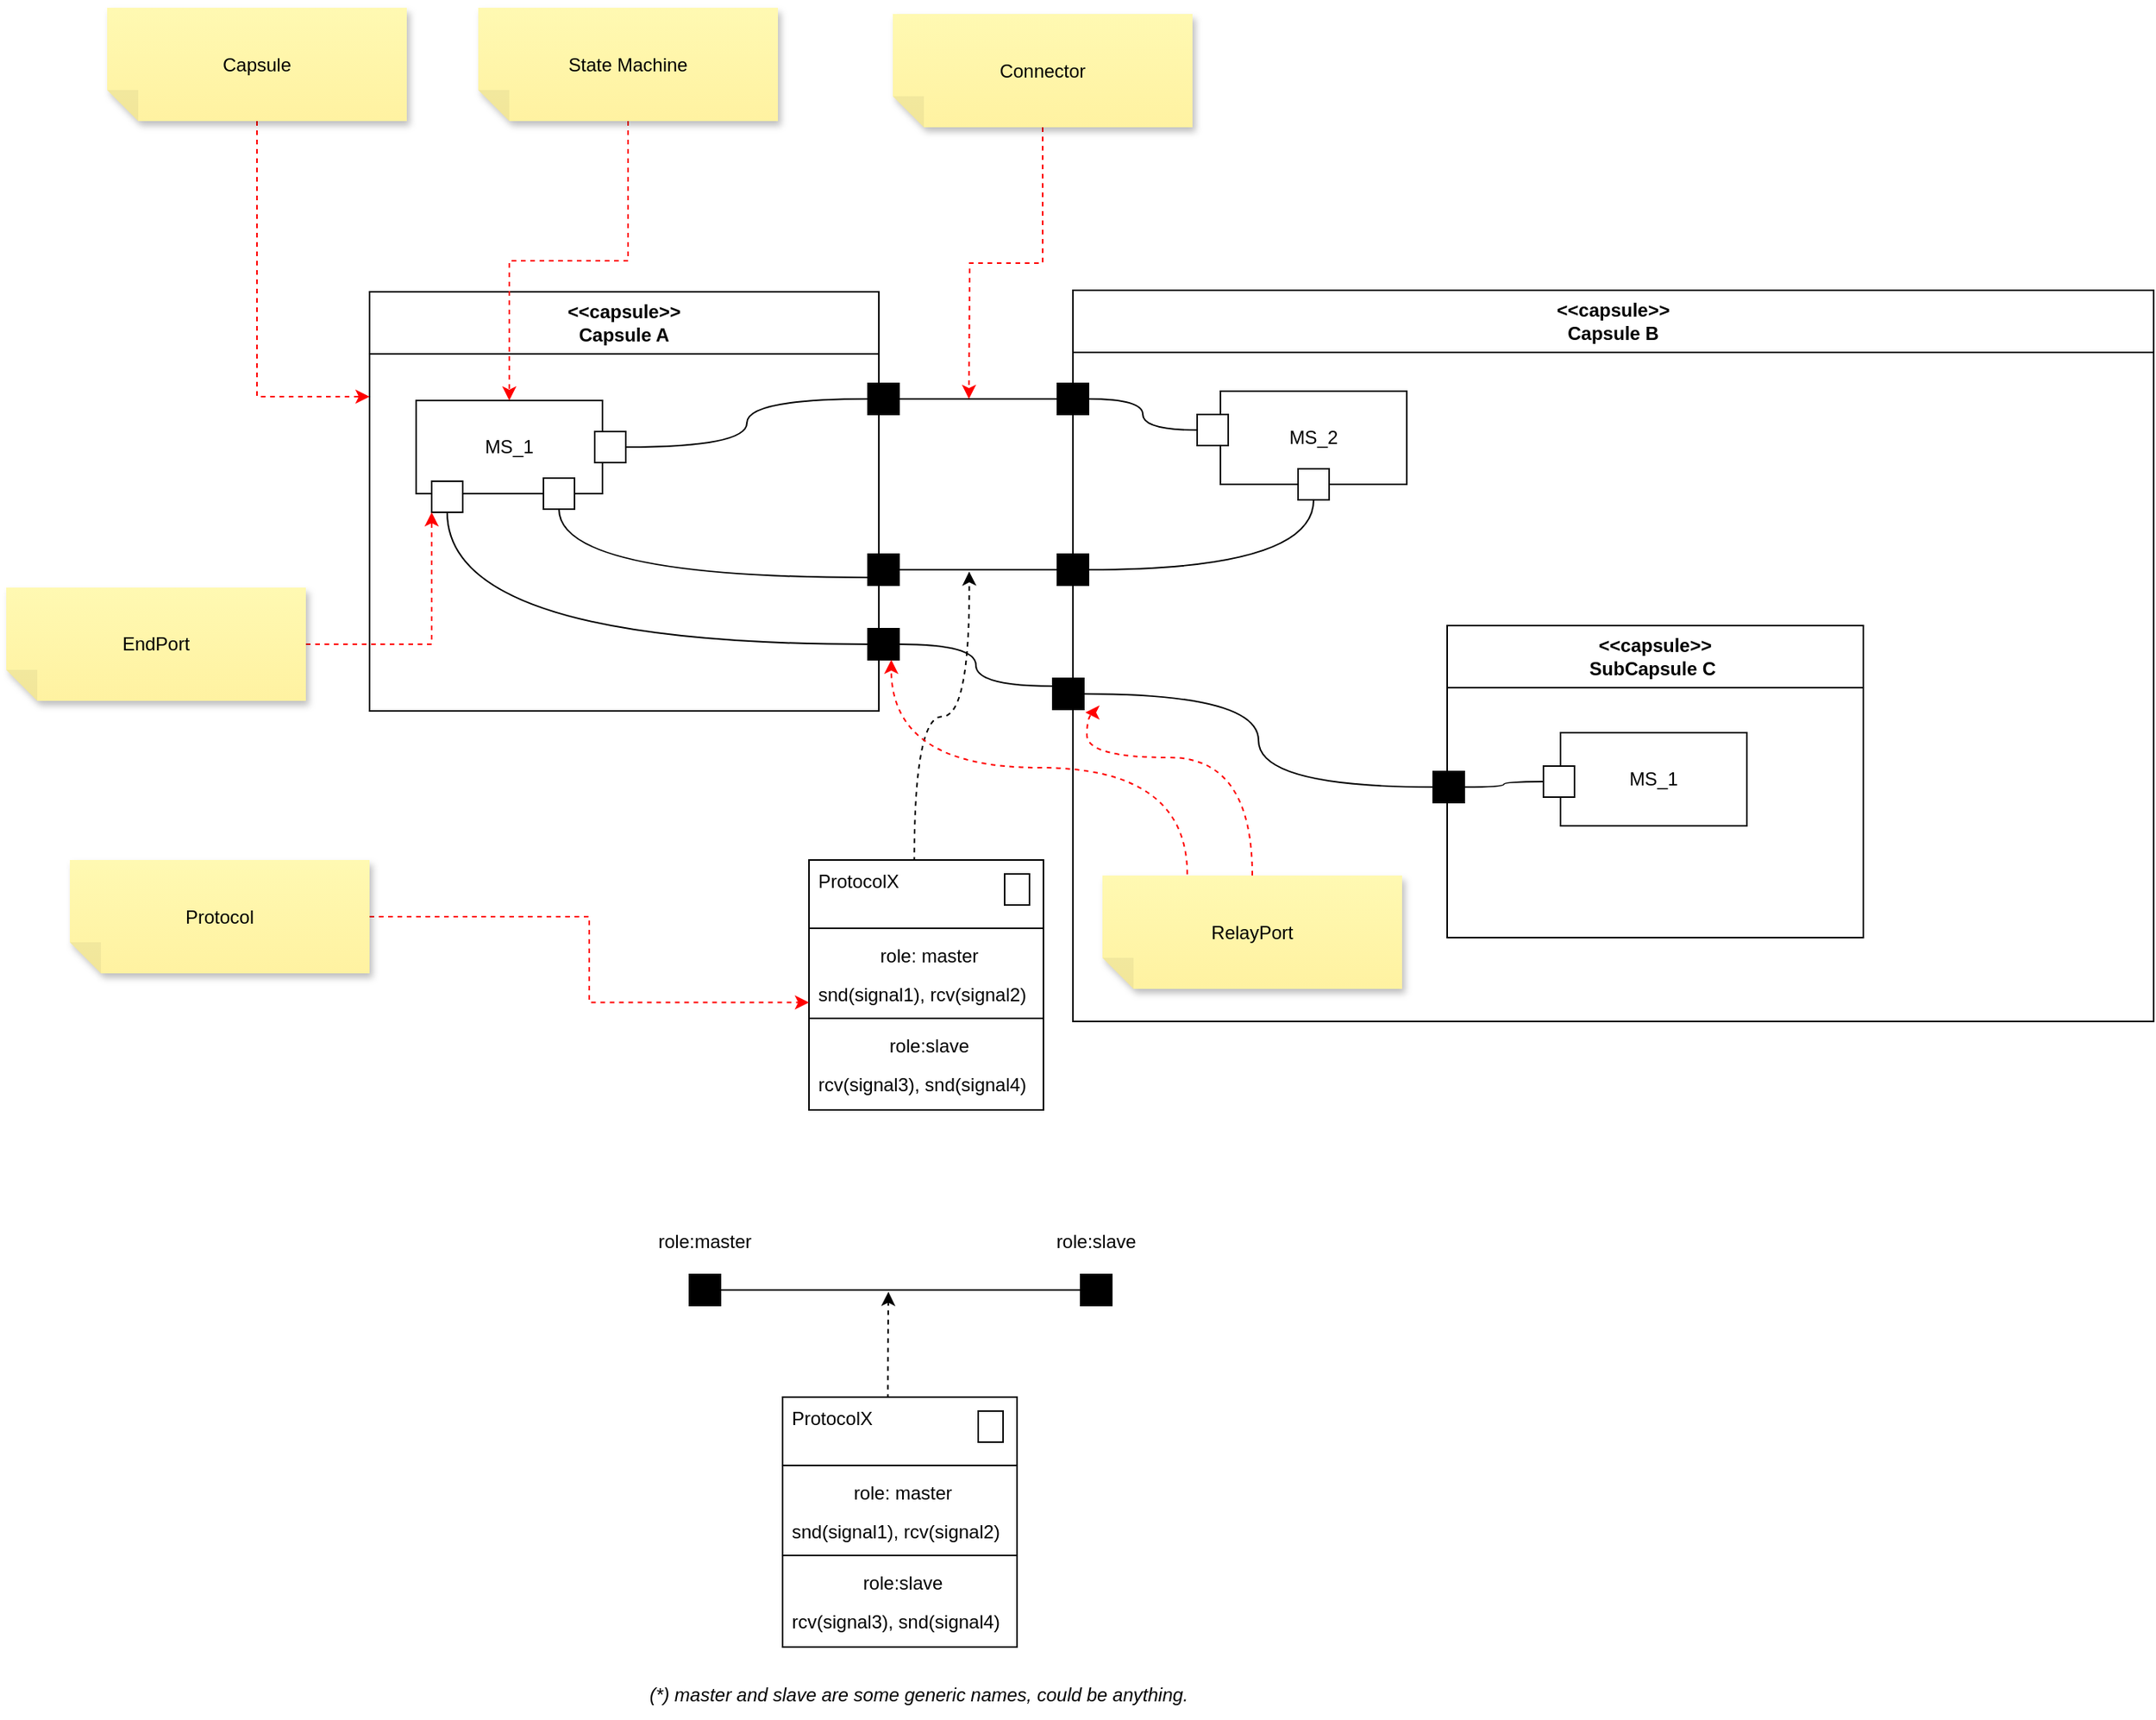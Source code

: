 <mxfile version="26.2.2" pages="5">
  <diagram name="Capsule" id="k5mG0mM5iGEgYk0Yn416">
    <mxGraphModel dx="1891" dy="894" grid="0" gridSize="10" guides="1" tooltips="1" connect="1" arrows="1" fold="1" page="0" pageScale="1" pageWidth="850" pageHeight="1100" math="0" shadow="0">
      <root>
        <mxCell id="PDe9mAOlIbxeDY0ZTMfF-0" />
        <mxCell id="PDe9mAOlIbxeDY0ZTMfF-1" parent="PDe9mAOlIbxeDY0ZTMfF-0" />
        <mxCell id="PDe9mAOlIbxeDY0ZTMfF-2" value="&lt;div&gt;&amp;lt;&amp;lt;capsule&amp;gt;&amp;gt;&lt;/div&gt;Capsule A" style="swimlane;whiteSpace=wrap;html=1;startSize=40;" vertex="1" parent="PDe9mAOlIbxeDY0ZTMfF-1">
          <mxGeometry x="47" y="281" width="328" height="270" as="geometry">
            <mxRectangle x="90" y="280" width="140" height="30" as="alternateBounds" />
          </mxGeometry>
        </mxCell>
        <mxCell id="PDe9mAOlIbxeDY0ZTMfF-3" value="MS_1" style="rounded=0;whiteSpace=wrap;html=1;" vertex="1" parent="PDe9mAOlIbxeDY0ZTMfF-2">
          <mxGeometry x="30" y="70" width="120" height="60" as="geometry" />
        </mxCell>
        <mxCell id="PDe9mAOlIbxeDY0ZTMfF-4" value="" style="rounded=0;whiteSpace=wrap;html=1;" vertex="1" parent="PDe9mAOlIbxeDY0ZTMfF-2">
          <mxGeometry x="145" y="90" width="20" height="20" as="geometry" />
        </mxCell>
        <mxCell id="PDe9mAOlIbxeDY0ZTMfF-5" value="" style="rounded=0;whiteSpace=wrap;html=1;" vertex="1" parent="PDe9mAOlIbxeDY0ZTMfF-2">
          <mxGeometry x="112" y="120" width="20" height="20" as="geometry" />
        </mxCell>
        <mxCell id="nfsSYlQqs25c0BjhMMis-1" value="" style="rounded=0;whiteSpace=wrap;html=1;" vertex="1" parent="PDe9mAOlIbxeDY0ZTMfF-2">
          <mxGeometry x="40" y="122" width="20" height="20" as="geometry" />
        </mxCell>
        <mxCell id="PDe9mAOlIbxeDY0ZTMfF-6" style="edgeStyle=orthogonalEdgeStyle;rounded=0;orthogonalLoop=1;jettySize=auto;html=1;exitX=1;exitY=0.5;exitDx=0;exitDy=0;entryX=0;entryY=0.5;entryDx=0;entryDy=0;endArrow=none;startFill=0;curved=1;" edge="1" parent="PDe9mAOlIbxeDY0ZTMfF-1" source="PDe9mAOlIbxeDY0ZTMfF-7" target="PDe9mAOlIbxeDY0ZTMfF-20">
          <mxGeometry relative="1" as="geometry" />
        </mxCell>
        <mxCell id="PDe9mAOlIbxeDY0ZTMfF-7" value="" style="rounded=0;whiteSpace=wrap;html=1;fillColor=#000000;" vertex="1" parent="PDe9mAOlIbxeDY0ZTMfF-1">
          <mxGeometry x="368" y="450" width="20" height="20" as="geometry" />
        </mxCell>
        <mxCell id="PDe9mAOlIbxeDY0ZTMfF-8" style="edgeStyle=orthogonalEdgeStyle;rounded=0;orthogonalLoop=1;jettySize=auto;html=1;exitX=0.5;exitY=1;exitDx=0;exitDy=0;entryX=0;entryY=0.75;entryDx=0;entryDy=0;endArrow=none;startFill=0;curved=1;" edge="1" parent="PDe9mAOlIbxeDY0ZTMfF-1" source="PDe9mAOlIbxeDY0ZTMfF-5" target="PDe9mAOlIbxeDY0ZTMfF-7">
          <mxGeometry relative="1" as="geometry" />
        </mxCell>
        <mxCell id="PDe9mAOlIbxeDY0ZTMfF-9" value="&lt;div&gt;&amp;lt;&amp;lt;capsule&amp;gt;&amp;gt;&lt;/div&gt;Capsule B" style="swimlane;whiteSpace=wrap;html=1;startSize=40;" vertex="1" parent="PDe9mAOlIbxeDY0ZTMfF-1">
          <mxGeometry x="500" y="280" width="696" height="471" as="geometry">
            <mxRectangle x="500" y="280" width="140" height="30" as="alternateBounds" />
          </mxGeometry>
        </mxCell>
        <mxCell id="PDe9mAOlIbxeDY0ZTMfF-10" value="MS_2" style="rounded=0;whiteSpace=wrap;html=1;" vertex="1" parent="PDe9mAOlIbxeDY0ZTMfF-9">
          <mxGeometry x="95" y="65" width="120" height="60" as="geometry" />
        </mxCell>
        <mxCell id="PDe9mAOlIbxeDY0ZTMfF-11" value="" style="rounded=0;whiteSpace=wrap;html=1;" vertex="1" parent="PDe9mAOlIbxeDY0ZTMfF-9">
          <mxGeometry x="80" y="80" width="20" height="20" as="geometry" />
        </mxCell>
        <mxCell id="PDe9mAOlIbxeDY0ZTMfF-12" value="" style="rounded=0;whiteSpace=wrap;html=1;" vertex="1" parent="PDe9mAOlIbxeDY0ZTMfF-9">
          <mxGeometry x="145" y="115" width="20" height="20" as="geometry" />
        </mxCell>
        <mxCell id="PDe9mAOlIbxeDY0ZTMfF-13" value="&lt;div&gt;&amp;lt;&amp;lt;capsule&amp;gt;&amp;gt;&lt;/div&gt;SubCapsule C&amp;nbsp;" style="swimlane;whiteSpace=wrap;html=1;startSize=40;" vertex="1" parent="PDe9mAOlIbxeDY0ZTMfF-9">
          <mxGeometry x="241" y="216" width="268" height="201" as="geometry">
            <mxRectangle x="90" y="280" width="140" height="30" as="alternateBounds" />
          </mxGeometry>
        </mxCell>
        <mxCell id="PDe9mAOlIbxeDY0ZTMfF-14" value="MS_1" style="rounded=0;whiteSpace=wrap;html=1;" vertex="1" parent="PDe9mAOlIbxeDY0ZTMfF-13">
          <mxGeometry x="73" y="69" width="120" height="60" as="geometry" />
        </mxCell>
        <mxCell id="PDe9mAOlIbxeDY0ZTMfF-16" value="" style="rounded=0;whiteSpace=wrap;html=1;" vertex="1" parent="PDe9mAOlIbxeDY0ZTMfF-13">
          <mxGeometry x="62" y="90.5" width="20" height="20" as="geometry" />
        </mxCell>
        <mxCell id="nfsSYlQqs25c0BjhMMis-3" style="edgeStyle=orthogonalEdgeStyle;rounded=0;orthogonalLoop=1;jettySize=auto;html=1;exitX=1;exitY=0.5;exitDx=0;exitDy=0;curved=1;endArrow=none;startFill=0;" edge="1" parent="PDe9mAOlIbxeDY0ZTMfF-13" source="PDe9mAOlIbxeDY0ZTMfF-17" target="PDe9mAOlIbxeDY0ZTMfF-16">
          <mxGeometry relative="1" as="geometry" />
        </mxCell>
        <mxCell id="PDe9mAOlIbxeDY0ZTMfF-17" value="" style="rounded=0;whiteSpace=wrap;html=1;fillColor=#000000;" vertex="1" parent="PDe9mAOlIbxeDY0ZTMfF-13">
          <mxGeometry x="-9" y="94" width="20" height="20" as="geometry" />
        </mxCell>
        <mxCell id="PDe9mAOlIbxeDY0ZTMfF-18" style="edgeStyle=orthogonalEdgeStyle;rounded=0;orthogonalLoop=1;jettySize=auto;html=1;exitX=1;exitY=0.5;exitDx=0;exitDy=0;entryX=0;entryY=0.5;entryDx=0;entryDy=0;curved=1;endArrow=none;startFill=0;" edge="1" parent="PDe9mAOlIbxeDY0ZTMfF-9" source="PDe9mAOlIbxeDY0ZTMfF-19" target="PDe9mAOlIbxeDY0ZTMfF-17">
          <mxGeometry relative="1" as="geometry" />
        </mxCell>
        <mxCell id="PDe9mAOlIbxeDY0ZTMfF-19" value="" style="rounded=0;whiteSpace=wrap;html=1;fillColor=#000000;" vertex="1" parent="PDe9mAOlIbxeDY0ZTMfF-9">
          <mxGeometry x="-13" y="250" width="20" height="20" as="geometry" />
        </mxCell>
        <mxCell id="nfsSYlQqs25c0BjhMMis-16" style="edgeStyle=orthogonalEdgeStyle;rounded=0;orthogonalLoop=1;jettySize=auto;html=1;exitX=0.5;exitY=1;exitDx=0;exitDy=0;exitPerimeter=0;strokeColor=#FF0000;dashed=1;curved=1;" edge="1" parent="PDe9mAOlIbxeDY0ZTMfF-9" source="nfsSYlQqs25c0BjhMMis-8">
          <mxGeometry relative="1" as="geometry">
            <mxPoint x="8" y="272" as="targetPoint" />
            <Array as="points">
              <mxPoint x="116" y="301" />
              <mxPoint x="9" y="301" />
              <mxPoint x="9" y="272" />
            </Array>
          </mxGeometry>
        </mxCell>
        <mxCell id="nfsSYlQqs25c0BjhMMis-8" value="RelayPort" style="shape=note;whiteSpace=wrap;html=1;backgroundOutline=1;fontColor=#000000;darkOpacity=0.05;fillColor=#FFF9B2;strokeColor=none;fillStyle=solid;direction=west;gradientDirection=north;gradientColor=#FFF2A1;shadow=1;size=20;pointerEvents=1;" vertex="1" parent="PDe9mAOlIbxeDY0ZTMfF-9">
          <mxGeometry x="19" y="377" width="193" height="73" as="geometry" />
        </mxCell>
        <mxCell id="PDe9mAOlIbxeDY0ZTMfF-20" value="" style="rounded=0;whiteSpace=wrap;html=1;fillColor=#000000;" vertex="1" parent="PDe9mAOlIbxeDY0ZTMfF-1">
          <mxGeometry x="490" y="450" width="20" height="20" as="geometry" />
        </mxCell>
        <mxCell id="PDe9mAOlIbxeDY0ZTMfF-21" style="edgeStyle=orthogonalEdgeStyle;rounded=0;orthogonalLoop=1;jettySize=auto;html=1;exitX=0;exitY=0.5;exitDx=0;exitDy=0;entryX=1;entryY=0.5;entryDx=0;entryDy=0;endArrow=none;startFill=0;curved=1;" edge="1" parent="PDe9mAOlIbxeDY0ZTMfF-1" source="PDe9mAOlIbxeDY0ZTMfF-22" target="PDe9mAOlIbxeDY0ZTMfF-35">
          <mxGeometry relative="1" as="geometry" />
        </mxCell>
        <mxCell id="PDe9mAOlIbxeDY0ZTMfF-22" value="" style="rounded=0;whiteSpace=wrap;html=1;fillColor=#000000;" vertex="1" parent="PDe9mAOlIbxeDY0ZTMfF-1">
          <mxGeometry x="490" y="340" width="20" height="20" as="geometry" />
        </mxCell>
        <mxCell id="PDe9mAOlIbxeDY0ZTMfF-23" style="edgeStyle=orthogonalEdgeStyle;rounded=0;orthogonalLoop=1;jettySize=auto;html=1;entryX=1;entryY=0.5;entryDx=0;entryDy=0;endArrow=none;startFill=0;curved=1;" edge="1" parent="PDe9mAOlIbxeDY0ZTMfF-1" source="PDe9mAOlIbxeDY0ZTMfF-11" target="PDe9mAOlIbxeDY0ZTMfF-22">
          <mxGeometry relative="1" as="geometry" />
        </mxCell>
        <mxCell id="PDe9mAOlIbxeDY0ZTMfF-24" style="edgeStyle=orthogonalEdgeStyle;rounded=0;orthogonalLoop=1;jettySize=auto;html=1;exitX=0.5;exitY=1;exitDx=0;exitDy=0;entryX=1;entryY=0.5;entryDx=0;entryDy=0;curved=1;endArrow=none;startFill=0;" edge="1" parent="PDe9mAOlIbxeDY0ZTMfF-1" source="PDe9mAOlIbxeDY0ZTMfF-12" target="PDe9mAOlIbxeDY0ZTMfF-20">
          <mxGeometry relative="1" as="geometry" />
        </mxCell>
        <mxCell id="PDe9mAOlIbxeDY0ZTMfF-25" style="edgeStyle=orthogonalEdgeStyle;curved=1;rounded=0;orthogonalLoop=1;jettySize=auto;html=1;dashed=1;exitX=0.449;exitY=0.03;exitDx=0;exitDy=0;exitPerimeter=0;" edge="1" parent="PDe9mAOlIbxeDY0ZTMfF-1" source="PDe9mAOlIbxeDY0ZTMfF-27">
          <mxGeometry relative="1" as="geometry">
            <mxPoint x="433.182" y="461.182" as="targetPoint" />
            <mxPoint x="452" y="607" as="sourcePoint" />
          </mxGeometry>
        </mxCell>
        <mxCell id="PDe9mAOlIbxeDY0ZTMfF-26" value="" style="fontStyle=1;align=center;verticalAlign=top;childLayout=stackLayout;horizontal=1;horizontalStack=0;resizeParent=1;resizeParentMax=0;resizeLast=0;marginBottom=0;" vertex="1" parent="PDe9mAOlIbxeDY0ZTMfF-1">
          <mxGeometry x="330" y="647" width="151" height="161" as="geometry" />
        </mxCell>
        <mxCell id="PDe9mAOlIbxeDY0ZTMfF-27" value="ProtocolX" style="html=1;align=left;spacingLeft=4;verticalAlign=top;strokeColor=none;fillColor=none;whiteSpace=wrap;" vertex="1" parent="PDe9mAOlIbxeDY0ZTMfF-26">
          <mxGeometry width="151" height="40" as="geometry" />
        </mxCell>
        <mxCell id="PDe9mAOlIbxeDY0ZTMfF-28" value="" style="shape=rectangle;jettyWidth=10;jettyHeight=4;" vertex="1" parent="PDe9mAOlIbxeDY0ZTMfF-27">
          <mxGeometry x="1" width="16" height="20" relative="1" as="geometry">
            <mxPoint x="-25" y="9" as="offset" />
          </mxGeometry>
        </mxCell>
        <mxCell id="PDe9mAOlIbxeDY0ZTMfF-29" value="" style="line;strokeWidth=1;fillColor=none;align=left;verticalAlign=middle;spacingTop=-1;spacingLeft=3;spacingRight=3;rotatable=0;labelPosition=right;points=[];portConstraint=eastwest;" vertex="1" parent="PDe9mAOlIbxeDY0ZTMfF-26">
          <mxGeometry y="40" width="151" height="8" as="geometry" />
        </mxCell>
        <mxCell id="PDe9mAOlIbxeDY0ZTMfF-30" value="role: master" style="html=1;align=center;spacingLeft=4;verticalAlign=top;strokeColor=none;fillColor=none;whiteSpace=wrap;" vertex="1" parent="PDe9mAOlIbxeDY0ZTMfF-26">
          <mxGeometry y="48" width="151" height="25" as="geometry" />
        </mxCell>
        <mxCell id="PDe9mAOlIbxeDY0ZTMfF-31" value="snd(signal1), rcv(signal2)" style="html=1;align=left;spacingLeft=4;verticalAlign=top;strokeColor=none;fillColor=none;whiteSpace=wrap;" vertex="1" parent="PDe9mAOlIbxeDY0ZTMfF-26">
          <mxGeometry y="73" width="151" height="25" as="geometry" />
        </mxCell>
        <mxCell id="PDe9mAOlIbxeDY0ZTMfF-32" value="" style="line;strokeWidth=1;fillColor=none;align=left;verticalAlign=middle;spacingTop=-1;spacingLeft=3;spacingRight=3;rotatable=0;labelPosition=right;points=[];portConstraint=eastwest;" vertex="1" parent="PDe9mAOlIbxeDY0ZTMfF-26">
          <mxGeometry y="98" width="151" height="8" as="geometry" />
        </mxCell>
        <mxCell id="PDe9mAOlIbxeDY0ZTMfF-33" value="role:slave" style="html=1;align=center;spacingLeft=4;verticalAlign=top;strokeColor=none;fillColor=none;whiteSpace=wrap;" vertex="1" parent="PDe9mAOlIbxeDY0ZTMfF-26">
          <mxGeometry y="106" width="151" height="25" as="geometry" />
        </mxCell>
        <mxCell id="PDe9mAOlIbxeDY0ZTMfF-34" value="rcv(signal3), snd(signal4)" style="html=1;align=left;spacingLeft=4;verticalAlign=top;strokeColor=none;fillColor=none;whiteSpace=wrap;" vertex="1" parent="PDe9mAOlIbxeDY0ZTMfF-26">
          <mxGeometry y="131" width="151" height="30" as="geometry" />
        </mxCell>
        <mxCell id="PDe9mAOlIbxeDY0ZTMfF-35" value="" style="rounded=0;whiteSpace=wrap;html=1;fillColor=#000000;" vertex="1" parent="PDe9mAOlIbxeDY0ZTMfF-1">
          <mxGeometry x="368" y="340" width="20" height="20" as="geometry" />
        </mxCell>
        <mxCell id="PDe9mAOlIbxeDY0ZTMfF-36" style="edgeStyle=orthogonalEdgeStyle;rounded=0;orthogonalLoop=1;jettySize=auto;html=1;entryX=0;entryY=0.5;entryDx=0;entryDy=0;endArrow=none;startFill=0;curved=1;" edge="1" parent="PDe9mAOlIbxeDY0ZTMfF-1" source="PDe9mAOlIbxeDY0ZTMfF-4" target="PDe9mAOlIbxeDY0ZTMfF-35">
          <mxGeometry relative="1" as="geometry" />
        </mxCell>
        <mxCell id="PDe9mAOlIbxeDY0ZTMfF-37" style="edgeStyle=orthogonalEdgeStyle;rounded=0;orthogonalLoop=1;jettySize=auto;html=1;exitX=1;exitY=0.5;exitDx=0;exitDy=0;entryX=0;entryY=0.25;entryDx=0;entryDy=0;curved=1;endArrow=none;startFill=0;" edge="1" parent="PDe9mAOlIbxeDY0ZTMfF-1" source="PDe9mAOlIbxeDY0ZTMfF-38" target="PDe9mAOlIbxeDY0ZTMfF-19">
          <mxGeometry relative="1" as="geometry" />
        </mxCell>
        <mxCell id="PDe9mAOlIbxeDY0ZTMfF-38" value="" style="rounded=0;whiteSpace=wrap;html=1;fillColor=#000000;" vertex="1" parent="PDe9mAOlIbxeDY0ZTMfF-1">
          <mxGeometry x="368" y="498" width="20" height="20" as="geometry" />
        </mxCell>
        <mxCell id="nfsSYlQqs25c0BjhMMis-2" style="edgeStyle=orthogonalEdgeStyle;rounded=0;orthogonalLoop=1;jettySize=auto;html=1;exitX=0.5;exitY=1;exitDx=0;exitDy=0;entryX=0;entryY=0.5;entryDx=0;entryDy=0;curved=1;endArrow=none;startFill=0;" edge="1" parent="PDe9mAOlIbxeDY0ZTMfF-1" source="nfsSYlQqs25c0BjhMMis-1" target="PDe9mAOlIbxeDY0ZTMfF-38">
          <mxGeometry relative="1" as="geometry" />
        </mxCell>
        <mxCell id="nfsSYlQqs25c0BjhMMis-9" style="edgeStyle=orthogonalEdgeStyle;rounded=0;orthogonalLoop=1;jettySize=auto;html=1;exitX=0.5;exitY=0;exitDx=0;exitDy=0;exitPerimeter=0;entryX=0;entryY=0.25;entryDx=0;entryDy=0;strokeColor=#FF0000;dashed=1;" edge="1" parent="PDe9mAOlIbxeDY0ZTMfF-1" source="nfsSYlQqs25c0BjhMMis-4" target="PDe9mAOlIbxeDY0ZTMfF-2">
          <mxGeometry relative="1" as="geometry" />
        </mxCell>
        <mxCell id="nfsSYlQqs25c0BjhMMis-4" value="Capsule" style="shape=note;whiteSpace=wrap;html=1;backgroundOutline=1;fontColor=#000000;darkOpacity=0.05;fillColor=#FFF9B2;strokeColor=none;fillStyle=solid;direction=west;gradientDirection=north;gradientColor=#FFF2A1;shadow=1;size=20;pointerEvents=1;" vertex="1" parent="PDe9mAOlIbxeDY0ZTMfF-1">
          <mxGeometry x="-122" y="98" width="193" height="73" as="geometry" />
        </mxCell>
        <mxCell id="nfsSYlQqs25c0BjhMMis-10" style="edgeStyle=orthogonalEdgeStyle;rounded=0;orthogonalLoop=1;jettySize=auto;html=1;exitX=0.5;exitY=0;exitDx=0;exitDy=0;exitPerimeter=0;entryX=0.5;entryY=0;entryDx=0;entryDy=0;strokeColor=#FF0000;dashed=1;" edge="1" parent="PDe9mAOlIbxeDY0ZTMfF-1" source="nfsSYlQqs25c0BjhMMis-5" target="PDe9mAOlIbxeDY0ZTMfF-3">
          <mxGeometry relative="1" as="geometry" />
        </mxCell>
        <mxCell id="nfsSYlQqs25c0BjhMMis-5" value="State Machine" style="shape=note;whiteSpace=wrap;html=1;backgroundOutline=1;fontColor=#000000;darkOpacity=0.05;fillColor=#FFF9B2;strokeColor=none;fillStyle=solid;direction=west;gradientDirection=north;gradientColor=#FFF2A1;shadow=1;size=20;pointerEvents=1;" vertex="1" parent="PDe9mAOlIbxeDY0ZTMfF-1">
          <mxGeometry x="117" y="98" width="193" height="73" as="geometry" />
        </mxCell>
        <mxCell id="nfsSYlQqs25c0BjhMMis-11" style="edgeStyle=orthogonalEdgeStyle;rounded=0;orthogonalLoop=1;jettySize=auto;html=1;exitX=0.5;exitY=0;exitDx=0;exitDy=0;exitPerimeter=0;strokeColor=#FF0000;dashed=1;" edge="1" parent="PDe9mAOlIbxeDY0ZTMfF-1" source="nfsSYlQqs25c0BjhMMis-6">
          <mxGeometry relative="1" as="geometry">
            <mxPoint x="433.0" y="350.0" as="targetPoint" />
          </mxGeometry>
        </mxCell>
        <mxCell id="nfsSYlQqs25c0BjhMMis-6" value="Connector" style="shape=note;whiteSpace=wrap;html=1;backgroundOutline=1;fontColor=#000000;darkOpacity=0.05;fillColor=#FFF9B2;strokeColor=none;fillStyle=solid;direction=west;gradientDirection=north;gradientColor=#FFF2A1;shadow=1;size=20;pointerEvents=1;" vertex="1" parent="PDe9mAOlIbxeDY0ZTMfF-1">
          <mxGeometry x="384" y="102" width="193" height="73" as="geometry" />
        </mxCell>
        <mxCell id="nfsSYlQqs25c0BjhMMis-14" style="edgeStyle=orthogonalEdgeStyle;rounded=0;orthogonalLoop=1;jettySize=auto;html=1;exitX=0;exitY=0.5;exitDx=0;exitDy=0;exitPerimeter=0;entryX=0;entryY=1;entryDx=0;entryDy=0;strokeColor=#FF0000;dashed=1;" edge="1" parent="PDe9mAOlIbxeDY0ZTMfF-1" source="nfsSYlQqs25c0BjhMMis-7" target="nfsSYlQqs25c0BjhMMis-1">
          <mxGeometry relative="1" as="geometry" />
        </mxCell>
        <mxCell id="nfsSYlQqs25c0BjhMMis-7" value="EndPort" style="shape=note;whiteSpace=wrap;html=1;backgroundOutline=1;fontColor=#000000;darkOpacity=0.05;fillColor=#FFF9B2;strokeColor=none;fillStyle=solid;direction=west;gradientDirection=north;gradientColor=#FFF2A1;shadow=1;size=20;pointerEvents=1;" vertex="1" parent="PDe9mAOlIbxeDY0ZTMfF-1">
          <mxGeometry x="-187" y="471.5" width="193" height="73" as="geometry" />
        </mxCell>
        <mxCell id="nfsSYlQqs25c0BjhMMis-13" style="edgeStyle=orthogonalEdgeStyle;rounded=0;orthogonalLoop=1;jettySize=auto;html=1;exitX=0;exitY=0.5;exitDx=0;exitDy=0;exitPerimeter=0;entryX=0;entryY=0.75;entryDx=0;entryDy=0;strokeColor=#FF0000;dashed=1;" edge="1" parent="PDe9mAOlIbxeDY0ZTMfF-1" source="nfsSYlQqs25c0BjhMMis-12" target="PDe9mAOlIbxeDY0ZTMfF-31">
          <mxGeometry relative="1" as="geometry" />
        </mxCell>
        <mxCell id="nfsSYlQqs25c0BjhMMis-12" value="Protocol" style="shape=note;whiteSpace=wrap;html=1;backgroundOutline=1;fontColor=#000000;darkOpacity=0.05;fillColor=#FFF9B2;strokeColor=none;fillStyle=solid;direction=west;gradientDirection=north;gradientColor=#FFF2A1;shadow=1;size=20;pointerEvents=1;" vertex="1" parent="PDe9mAOlIbxeDY0ZTMfF-1">
          <mxGeometry x="-146" y="647" width="193" height="73" as="geometry" />
        </mxCell>
        <mxCell id="nfsSYlQqs25c0BjhMMis-15" style="edgeStyle=orthogonalEdgeStyle;rounded=0;orthogonalLoop=1;jettySize=auto;html=1;exitX=0.717;exitY=1.01;exitDx=0;exitDy=0;exitPerimeter=0;strokeColor=#FF0000;dashed=1;curved=1;entryX=0.75;entryY=1;entryDx=0;entryDy=0;" edge="1" parent="PDe9mAOlIbxeDY0ZTMfF-1" source="nfsSYlQqs25c0BjhMMis-8" target="PDe9mAOlIbxeDY0ZTMfF-38">
          <mxGeometry relative="1" as="geometry">
            <mxPoint x="675.286" y="602.571" as="targetPoint" />
          </mxGeometry>
        </mxCell>
        <mxCell id="HXWKg5Qdy6pnZyrQK3L3-0" style="edgeStyle=orthogonalEdgeStyle;rounded=0;orthogonalLoop=1;jettySize=auto;html=1;exitX=1;exitY=0.5;exitDx=0;exitDy=0;entryX=0;entryY=0.5;entryDx=0;entryDy=0;endArrow=none;startFill=0;curved=1;" edge="1" parent="PDe9mAOlIbxeDY0ZTMfF-1" source="HXWKg5Qdy6pnZyrQK3L3-1" target="HXWKg5Qdy6pnZyrQK3L3-2">
          <mxGeometry relative="1" as="geometry" />
        </mxCell>
        <mxCell id="HXWKg5Qdy6pnZyrQK3L3-1" value="" style="rounded=0;whiteSpace=wrap;html=1;fillColor=#000000;" vertex="1" parent="PDe9mAOlIbxeDY0ZTMfF-1">
          <mxGeometry x="253" y="914" width="20" height="20" as="geometry" />
        </mxCell>
        <mxCell id="HXWKg5Qdy6pnZyrQK3L3-2" value="" style="rounded=0;whiteSpace=wrap;html=1;fillColor=#000000;" vertex="1" parent="PDe9mAOlIbxeDY0ZTMfF-1">
          <mxGeometry x="505" y="914" width="20" height="20" as="geometry" />
        </mxCell>
        <mxCell id="HXWKg5Qdy6pnZyrQK3L3-3" style="edgeStyle=orthogonalEdgeStyle;curved=1;rounded=0;orthogonalLoop=1;jettySize=auto;html=1;dashed=1;exitX=0.449;exitY=0.03;exitDx=0;exitDy=0;exitPerimeter=0;" edge="1" parent="PDe9mAOlIbxeDY0ZTMfF-1" source="HXWKg5Qdy6pnZyrQK3L3-5">
          <mxGeometry relative="1" as="geometry">
            <mxPoint x="381.182" y="925.182" as="targetPoint" />
            <mxPoint x="400" y="1071" as="sourcePoint" />
          </mxGeometry>
        </mxCell>
        <mxCell id="HXWKg5Qdy6pnZyrQK3L3-4" value="" style="fontStyle=1;align=center;verticalAlign=top;childLayout=stackLayout;horizontal=1;horizontalStack=0;resizeParent=1;resizeParentMax=0;resizeLast=0;marginBottom=0;" vertex="1" parent="PDe9mAOlIbxeDY0ZTMfF-1">
          <mxGeometry x="313" y="993" width="151" height="161" as="geometry" />
        </mxCell>
        <mxCell id="HXWKg5Qdy6pnZyrQK3L3-5" value="ProtocolX" style="html=1;align=left;spacingLeft=4;verticalAlign=top;strokeColor=none;fillColor=none;whiteSpace=wrap;" vertex="1" parent="HXWKg5Qdy6pnZyrQK3L3-4">
          <mxGeometry width="151" height="40" as="geometry" />
        </mxCell>
        <mxCell id="HXWKg5Qdy6pnZyrQK3L3-6" value="" style="shape=rectangle;jettyWidth=10;jettyHeight=4;" vertex="1" parent="HXWKg5Qdy6pnZyrQK3L3-5">
          <mxGeometry x="1" width="16" height="20" relative="1" as="geometry">
            <mxPoint x="-25" y="9" as="offset" />
          </mxGeometry>
        </mxCell>
        <mxCell id="HXWKg5Qdy6pnZyrQK3L3-7" value="" style="line;strokeWidth=1;fillColor=none;align=left;verticalAlign=middle;spacingTop=-1;spacingLeft=3;spacingRight=3;rotatable=0;labelPosition=right;points=[];portConstraint=eastwest;" vertex="1" parent="HXWKg5Qdy6pnZyrQK3L3-4">
          <mxGeometry y="40" width="151" height="8" as="geometry" />
        </mxCell>
        <mxCell id="HXWKg5Qdy6pnZyrQK3L3-8" value="role: master" style="html=1;align=center;spacingLeft=4;verticalAlign=top;strokeColor=none;fillColor=none;whiteSpace=wrap;" vertex="1" parent="HXWKg5Qdy6pnZyrQK3L3-4">
          <mxGeometry y="48" width="151" height="25" as="geometry" />
        </mxCell>
        <mxCell id="HXWKg5Qdy6pnZyrQK3L3-9" value="snd(signal1), rcv(signal2)" style="html=1;align=left;spacingLeft=4;verticalAlign=top;strokeColor=none;fillColor=none;whiteSpace=wrap;" vertex="1" parent="HXWKg5Qdy6pnZyrQK3L3-4">
          <mxGeometry y="73" width="151" height="25" as="geometry" />
        </mxCell>
        <mxCell id="HXWKg5Qdy6pnZyrQK3L3-10" value="" style="line;strokeWidth=1;fillColor=none;align=left;verticalAlign=middle;spacingTop=-1;spacingLeft=3;spacingRight=3;rotatable=0;labelPosition=right;points=[];portConstraint=eastwest;" vertex="1" parent="HXWKg5Qdy6pnZyrQK3L3-4">
          <mxGeometry y="98" width="151" height="8" as="geometry" />
        </mxCell>
        <mxCell id="HXWKg5Qdy6pnZyrQK3L3-11" value="role:slave" style="html=1;align=center;spacingLeft=4;verticalAlign=top;strokeColor=none;fillColor=none;whiteSpace=wrap;" vertex="1" parent="HXWKg5Qdy6pnZyrQK3L3-4">
          <mxGeometry y="106" width="151" height="25" as="geometry" />
        </mxCell>
        <mxCell id="HXWKg5Qdy6pnZyrQK3L3-12" value="rcv(signal3), snd(signal4)" style="html=1;align=left;spacingLeft=4;verticalAlign=top;strokeColor=none;fillColor=none;whiteSpace=wrap;" vertex="1" parent="HXWKg5Qdy6pnZyrQK3L3-4">
          <mxGeometry y="131" width="151" height="30" as="geometry" />
        </mxCell>
        <mxCell id="HXWKg5Qdy6pnZyrQK3L3-13" value="role:master" style="text;html=1;align=center;verticalAlign=middle;whiteSpace=wrap;rounded=0;" vertex="1" parent="PDe9mAOlIbxeDY0ZTMfF-1">
          <mxGeometry x="233" y="878" width="60" height="30" as="geometry" />
        </mxCell>
        <mxCell id="HXWKg5Qdy6pnZyrQK3L3-14" value="role:slave" style="text;html=1;align=center;verticalAlign=middle;whiteSpace=wrap;rounded=0;" vertex="1" parent="PDe9mAOlIbxeDY0ZTMfF-1">
          <mxGeometry x="485" y="878" width="60" height="30" as="geometry" />
        </mxCell>
        <mxCell id="HXWKg5Qdy6pnZyrQK3L3-15" value="&lt;i&gt;(*) master and slave are some generic names, could be anything.&amp;nbsp;&lt;/i&gt;" style="text;html=1;align=center;verticalAlign=middle;whiteSpace=wrap;rounded=0;" vertex="1" parent="PDe9mAOlIbxeDY0ZTMfF-1">
          <mxGeometry x="201" y="1170" width="403" height="30" as="geometry" />
        </mxCell>
      </root>
    </mxGraphModel>
  </diagram>
  <diagram name="Capsule 2" id="d_Ujtii9o5berHpGVvjy">
    <mxGraphModel dx="994" dy="596" grid="0" gridSize="10" guides="1" tooltips="1" connect="1" arrows="1" fold="1" page="0" pageScale="1" pageWidth="850" pageHeight="1100" math="0" shadow="0">
      <root>
        <mxCell id="_joi8__Fj7vPgPiAZ2vf-0" />
        <mxCell id="_joi8__Fj7vPgPiAZ2vf-1" parent="_joi8__Fj7vPgPiAZ2vf-0" />
        <mxCell id="_joi8__Fj7vPgPiAZ2vf-2" value="&lt;div&gt;&amp;lt;&amp;lt;capsule&amp;gt;&amp;gt;&lt;/div&gt;Capsule A" style="swimlane;whiteSpace=wrap;html=1;startSize=40;" vertex="1" parent="_joi8__Fj7vPgPiAZ2vf-1">
          <mxGeometry x="51" y="389" width="328" height="227" as="geometry">
            <mxRectangle x="90" y="280" width="140" height="30" as="alternateBounds" />
          </mxGeometry>
        </mxCell>
        <mxCell id="_joi8__Fj7vPgPiAZ2vf-3" value="MS_1" style="rounded=0;whiteSpace=wrap;html=1;" vertex="1" parent="_joi8__Fj7vPgPiAZ2vf-2">
          <mxGeometry x="30" y="70" width="120" height="60" as="geometry" />
        </mxCell>
        <mxCell id="_joi8__Fj7vPgPiAZ2vf-4" value="" style="rounded=0;whiteSpace=wrap;html=1;" vertex="1" parent="_joi8__Fj7vPgPiAZ2vf-2">
          <mxGeometry x="145" y="90" width="20" height="20" as="geometry" />
        </mxCell>
        <mxCell id="9maTCgfgg7AAAnvDM_ti-9" value="" style="rounded=0;whiteSpace=wrap;html=1;" vertex="1" parent="_joi8__Fj7vPgPiAZ2vf-2">
          <mxGeometry x="80" y="122" width="20" height="20" as="geometry" />
        </mxCell>
        <mxCell id="9maTCgfgg7AAAnvDM_ti-8" style="edgeStyle=orthogonalEdgeStyle;rounded=0;orthogonalLoop=1;jettySize=auto;html=1;exitX=1;exitY=0.5;exitDx=0;exitDy=0;entryX=0;entryY=0.5;entryDx=0;entryDy=0;endArrow=none;startFill=0;curved=1;" edge="1" parent="_joi8__Fj7vPgPiAZ2vf-1" source="_joi8__Fj7vPgPiAZ2vf-8" target="9maTCgfgg7AAAnvDM_ti-6">
          <mxGeometry relative="1" as="geometry" />
        </mxCell>
        <mxCell id="_joi8__Fj7vPgPiAZ2vf-8" value="" style="rounded=0;whiteSpace=wrap;html=1;fillColor=#000000;" vertex="1" parent="_joi8__Fj7vPgPiAZ2vf-1">
          <mxGeometry x="372" y="558" width="20" height="20" as="geometry" />
        </mxCell>
        <mxCell id="_joi8__Fj7vPgPiAZ2vf-10" value="&lt;div&gt;&amp;lt;&amp;lt;capsule&amp;gt;&amp;gt;&lt;/div&gt;Capsule B" style="swimlane;whiteSpace=wrap;html=1;startSize=40;" vertex="1" parent="_joi8__Fj7vPgPiAZ2vf-1">
          <mxGeometry x="506" y="317" width="294" height="227" as="geometry">
            <mxRectangle x="500" y="280" width="140" height="30" as="alternateBounds" />
          </mxGeometry>
        </mxCell>
        <mxCell id="_joi8__Fj7vPgPiAZ2vf-11" value="MS_2" style="rounded=0;whiteSpace=wrap;html=1;" vertex="1" parent="_joi8__Fj7vPgPiAZ2vf-10">
          <mxGeometry x="95" y="65" width="120" height="60" as="geometry" />
        </mxCell>
        <mxCell id="_joi8__Fj7vPgPiAZ2vf-12" value="" style="rounded=0;whiteSpace=wrap;html=1;" vertex="1" parent="_joi8__Fj7vPgPiAZ2vf-10">
          <mxGeometry x="80" y="80" width="20" height="20" as="geometry" />
        </mxCell>
        <mxCell id="_joi8__Fj7vPgPiAZ2vf-13" value="" style="rounded=0;whiteSpace=wrap;html=1;" vertex="1" parent="_joi8__Fj7vPgPiAZ2vf-10">
          <mxGeometry x="145" y="115" width="20" height="20" as="geometry" />
        </mxCell>
        <mxCell id="_joi8__Fj7vPgPiAZ2vf-24" style="edgeStyle=orthogonalEdgeStyle;rounded=0;orthogonalLoop=1;jettySize=auto;html=1;exitX=0;exitY=0.5;exitDx=0;exitDy=0;entryX=1;entryY=0.5;entryDx=0;entryDy=0;endArrow=none;startFill=0;curved=1;" edge="1" parent="_joi8__Fj7vPgPiAZ2vf-1" source="_joi8__Fj7vPgPiAZ2vf-25" target="_joi8__Fj7vPgPiAZ2vf-38">
          <mxGeometry relative="1" as="geometry" />
        </mxCell>
        <mxCell id="_joi8__Fj7vPgPiAZ2vf-25" value="" style="rounded=0;whiteSpace=wrap;html=1;fillColor=#000000;" vertex="1" parent="_joi8__Fj7vPgPiAZ2vf-1">
          <mxGeometry x="496" y="377" width="20" height="20" as="geometry" />
        </mxCell>
        <mxCell id="_joi8__Fj7vPgPiAZ2vf-26" style="edgeStyle=orthogonalEdgeStyle;rounded=0;orthogonalLoop=1;jettySize=auto;html=1;entryX=1;entryY=0.5;entryDx=0;entryDy=0;endArrow=none;startFill=0;curved=1;" edge="1" parent="_joi8__Fj7vPgPiAZ2vf-1" source="_joi8__Fj7vPgPiAZ2vf-12" target="_joi8__Fj7vPgPiAZ2vf-25">
          <mxGeometry relative="1" as="geometry" />
        </mxCell>
        <mxCell id="_joi8__Fj7vPgPiAZ2vf-38" value="" style="rounded=0;whiteSpace=wrap;html=1;fillColor=#000000;" vertex="1" parent="_joi8__Fj7vPgPiAZ2vf-1">
          <mxGeometry x="372" y="448" width="20" height="20" as="geometry" />
        </mxCell>
        <mxCell id="_joi8__Fj7vPgPiAZ2vf-39" style="edgeStyle=orthogonalEdgeStyle;rounded=0;orthogonalLoop=1;jettySize=auto;html=1;entryX=0;entryY=0.5;entryDx=0;entryDy=0;endArrow=none;startFill=0;curved=1;" edge="1" parent="_joi8__Fj7vPgPiAZ2vf-1" source="_joi8__Fj7vPgPiAZ2vf-4" target="_joi8__Fj7vPgPiAZ2vf-38">
          <mxGeometry relative="1" as="geometry" />
        </mxCell>
        <mxCell id="9maTCgfgg7AAAnvDM_ti-0" value="&lt;div&gt;&amp;lt;&amp;lt;capsule&amp;gt;&amp;gt;&lt;/div&gt;Capsule A" style="swimlane;whiteSpace=wrap;html=1;startSize=40;" vertex="1" parent="_joi8__Fj7vPgPiAZ2vf-1">
          <mxGeometry x="504" y="623" width="270" height="199" as="geometry">
            <mxRectangle x="90" y="280" width="140" height="30" as="alternateBounds" />
          </mxGeometry>
        </mxCell>
        <mxCell id="9maTCgfgg7AAAnvDM_ti-1" value="MS_1" style="rounded=0;whiteSpace=wrap;html=1;" vertex="1" parent="9maTCgfgg7AAAnvDM_ti-0">
          <mxGeometry x="96" y="78.5" width="120" height="60" as="geometry" />
        </mxCell>
        <mxCell id="9maTCgfgg7AAAnvDM_ti-2" value="" style="rounded=0;whiteSpace=wrap;html=1;" vertex="1" parent="9maTCgfgg7AAAnvDM_ti-0">
          <mxGeometry x="86" y="90.5" width="20" height="20" as="geometry" />
        </mxCell>
        <mxCell id="9maTCgfgg7AAAnvDM_ti-7" style="edgeStyle=orthogonalEdgeStyle;rounded=0;orthogonalLoop=1;jettySize=auto;html=1;exitX=1;exitY=0.5;exitDx=0;exitDy=0;entryX=0;entryY=0.5;entryDx=0;entryDy=0;endArrow=none;startFill=0;curved=1;" edge="1" parent="_joi8__Fj7vPgPiAZ2vf-1" source="9maTCgfgg7AAAnvDM_ti-6" target="9maTCgfgg7AAAnvDM_ti-2">
          <mxGeometry relative="1" as="geometry" />
        </mxCell>
        <mxCell id="9maTCgfgg7AAAnvDM_ti-6" value="" style="rounded=0;whiteSpace=wrap;html=1;fillColor=#000000;" vertex="1" parent="_joi8__Fj7vPgPiAZ2vf-1">
          <mxGeometry x="494" y="753" width="20" height="20" as="geometry" />
        </mxCell>
        <mxCell id="9maTCgfgg7AAAnvDM_ti-10" style="edgeStyle=orthogonalEdgeStyle;rounded=0;orthogonalLoop=1;jettySize=auto;html=1;exitX=0.5;exitY=1;exitDx=0;exitDy=0;entryX=0;entryY=0.75;entryDx=0;entryDy=0;curved=1;endArrow=none;startFill=0;" edge="1" parent="_joi8__Fj7vPgPiAZ2vf-1" source="9maTCgfgg7AAAnvDM_ti-9" target="_joi8__Fj7vPgPiAZ2vf-8">
          <mxGeometry relative="1" as="geometry" />
        </mxCell>
      </root>
    </mxGraphModel>
  </diagram>
  <diagram name="Capsule 3" id="g1wY_rhaJlJZ8zKC5Zfj">
    <mxGraphModel dx="1044" dy="626" grid="0" gridSize="10" guides="1" tooltips="1" connect="1" arrows="1" fold="1" page="0" pageScale="1" pageWidth="850" pageHeight="1100" math="0" shadow="0">
      <root>
        <mxCell id="CWVnb-f2v5RlOQ41yqsE-0" />
        <mxCell id="CWVnb-f2v5RlOQ41yqsE-1" parent="CWVnb-f2v5RlOQ41yqsE-0" />
        <mxCell id="CWVnb-f2v5RlOQ41yqsE-2" value="&lt;div&gt;&amp;lt;&amp;lt;capsule&amp;gt;&amp;gt;&lt;/div&gt;Capsule A" style="swimlane;whiteSpace=wrap;html=1;startSize=40;" vertex="1" parent="CWVnb-f2v5RlOQ41yqsE-1">
          <mxGeometry x="213" y="393" width="167" height="152" as="geometry">
            <mxRectangle x="90" y="280" width="140" height="30" as="alternateBounds" />
          </mxGeometry>
        </mxCell>
        <mxCell id="CWVnb-f2v5RlOQ41yqsE-6" style="edgeStyle=orthogonalEdgeStyle;rounded=0;orthogonalLoop=1;jettySize=auto;html=1;exitX=1;exitY=0.5;exitDx=0;exitDy=0;entryX=0;entryY=0.5;entryDx=0;entryDy=0;endArrow=none;startFill=0;curved=1;" edge="1" parent="CWVnb-f2v5RlOQ41yqsE-1" source="CWVnb-f2v5RlOQ41yqsE-7" target="CWVnb-f2v5RlOQ41yqsE-21">
          <mxGeometry relative="1" as="geometry" />
        </mxCell>
        <mxCell id="CWVnb-f2v5RlOQ41yqsE-8" value="&lt;div&gt;&amp;lt;&amp;lt;capsule&amp;gt;&amp;gt;&lt;/div&gt;Capsule B" style="swimlane;whiteSpace=wrap;html=1;startSize=40;" vertex="1" parent="CWVnb-f2v5RlOQ41yqsE-1">
          <mxGeometry x="506" y="317" width="136" height="109" as="geometry">
            <mxRectangle x="500" y="280" width="140" height="30" as="alternateBounds" />
          </mxGeometry>
        </mxCell>
        <mxCell id="CWVnb-f2v5RlOQ41yqsE-12" style="edgeStyle=orthogonalEdgeStyle;rounded=0;orthogonalLoop=1;jettySize=auto;html=1;exitX=0;exitY=0.5;exitDx=0;exitDy=0;entryX=1;entryY=0.5;entryDx=0;entryDy=0;endArrow=none;startFill=0;curved=1;" edge="1" parent="CWVnb-f2v5RlOQ41yqsE-1" source="CWVnb-f2v5RlOQ41yqsE-13" target="CWVnb-f2v5RlOQ41yqsE-15">
          <mxGeometry relative="1" as="geometry" />
        </mxCell>
        <mxCell id="CWVnb-f2v5RlOQ41yqsE-13" value="" style="rounded=0;whiteSpace=wrap;html=1;fillColor=#000000;" vertex="1" parent="CWVnb-f2v5RlOQ41yqsE-1">
          <mxGeometry x="496" y="377" width="20" height="20" as="geometry" />
        </mxCell>
        <mxCell id="CWVnb-f2v5RlOQ41yqsE-17" value="&lt;div&gt;&amp;lt;&amp;lt;capsule&amp;gt;&amp;gt;&lt;/div&gt;Capsule A" style="swimlane;whiteSpace=wrap;html=1;startSize=40;" vertex="1" parent="CWVnb-f2v5RlOQ41yqsE-1">
          <mxGeometry x="496" y="534" width="153" height="111" as="geometry">
            <mxRectangle x="90" y="280" width="140" height="30" as="alternateBounds" />
          </mxGeometry>
        </mxCell>
        <mxCell id="CWVnb-f2v5RlOQ41yqsE-21" value="" style="rounded=0;whiteSpace=wrap;html=1;fillColor=#000000;" vertex="1" parent="CWVnb-f2v5RlOQ41yqsE-17">
          <mxGeometry x="-10" y="54" width="20" height="20" as="geometry" />
        </mxCell>
        <mxCell id="CWVnb-f2v5RlOQ41yqsE-15" value="" style="rounded=0;whiteSpace=wrap;html=1;fillColor=#000000;" vertex="1" parent="CWVnb-f2v5RlOQ41yqsE-1">
          <mxGeometry x="371" y="447" width="20" height="20" as="geometry" />
        </mxCell>
        <mxCell id="CWVnb-f2v5RlOQ41yqsE-7" value="" style="rounded=0;whiteSpace=wrap;html=1;fillColor=#000000;" vertex="1" parent="CWVnb-f2v5RlOQ41yqsE-1">
          <mxGeometry x="371" y="494" width="20" height="20" as="geometry" />
        </mxCell>
      </root>
    </mxGraphModel>
  </diagram>
  <diagram id="73Br0zmIrl8tr6RsN8Ch" name="State Machine">
    <mxGraphModel dx="1444" dy="1026" grid="0" gridSize="10" guides="1" tooltips="1" connect="1" arrows="1" fold="1" page="0" pageScale="1" pageWidth="850" pageHeight="1100" math="0" shadow="0">
      <root>
        <mxCell id="0" />
        <mxCell id="1" parent="0" />
        <mxCell id="Fz8B81dEFoaaFk5clzzw-4" style="edgeStyle=orthogonalEdgeStyle;rounded=0;orthogonalLoop=1;jettySize=auto;html=1;" parent="1" source="Fz8B81dEFoaaFk5clzzw-1" target="Fz8B81dEFoaaFk5clzzw-2" edge="1">
          <mxGeometry relative="1" as="geometry" />
        </mxCell>
        <mxCell id="Fz8B81dEFoaaFk5clzzw-1" value="" style="ellipse;fillColor=strokeColor;html=1;" parent="1" vertex="1">
          <mxGeometry x="-210" y="-7" width="30" height="30" as="geometry" />
        </mxCell>
        <mxCell id="Fz8B81dEFoaaFk5clzzw-2" value="ON" style="shape=umlState;rounded=1;verticalAlign=top;spacingTop=5;umlStateSymbol=collapseState;absoluteArcSize=1;arcSize=10;html=1;whiteSpace=wrap;" parent="1" vertex="1">
          <mxGeometry x="-91" y="-22" width="140" height="60" as="geometry" />
        </mxCell>
        <mxCell id="Fz8B81dEFoaaFk5clzzw-3" value="OFF" style="shape=umlState;rounded=1;verticalAlign=top;spacingTop=5;umlStateSymbol=collapseState;absoluteArcSize=1;arcSize=10;html=1;whiteSpace=wrap;" parent="1" vertex="1">
          <mxGeometry x="-45" y="198" width="140" height="60" as="geometry" />
        </mxCell>
        <mxCell id="Fz8B81dEFoaaFk5clzzw-8" style="edgeStyle=orthogonalEdgeStyle;curved=1;rounded=0;orthogonalLoop=1;jettySize=auto;html=1;exitX=0.85;exitY=0.95;exitDx=0;exitDy=0;exitPerimeter=0;entryX=0.847;entryY=-0.06;entryDx=0;entryDy=0;entryPerimeter=0;" parent="1" source="Fz8B81dEFoaaFk5clzzw-2" target="Fz8B81dEFoaaFk5clzzw-3" edge="1">
          <mxGeometry relative="1" as="geometry" />
        </mxCell>
        <mxCell id="Fz8B81dEFoaaFk5clzzw-9" style="edgeStyle=orthogonalEdgeStyle;curved=1;rounded=0;orthogonalLoop=1;jettySize=auto;html=1;exitX=0.15;exitY=0.05;exitDx=0;exitDy=0;exitPerimeter=0;entryX=0.15;entryY=0.95;entryDx=0;entryDy=0;entryPerimeter=0;" parent="1" source="Fz8B81dEFoaaFk5clzzw-3" target="Fz8B81dEFoaaFk5clzzw-2" edge="1">
          <mxGeometry relative="1" as="geometry" />
        </mxCell>
        <mxCell id="lzxxTTYQp9tzxJq06wTQ-1" style="edgeStyle=orthogonalEdgeStyle;rounded=0;orthogonalLoop=1;jettySize=auto;html=1;" edge="1" parent="1" source="lzxxTTYQp9tzxJq06wTQ-2" target="lzxxTTYQp9tzxJq06wTQ-3">
          <mxGeometry relative="1" as="geometry" />
        </mxCell>
        <mxCell id="lzxxTTYQp9tzxJq06wTQ-2" value="" style="ellipse;fillColor=strokeColor;html=1;" vertex="1" parent="1">
          <mxGeometry x="385" y="-26" width="30" height="30" as="geometry" />
        </mxCell>
        <mxCell id="lzxxTTYQp9tzxJq06wTQ-3" value="ON" style="shape=umlState;rounded=1;verticalAlign=top;spacingTop=5;umlStateSymbol=collapseState;absoluteArcSize=1;arcSize=10;html=1;whiteSpace=wrap;" vertex="1" parent="1">
          <mxGeometry x="504" y="-41" width="140" height="60" as="geometry" />
        </mxCell>
        <mxCell id="lzxxTTYQp9tzxJq06wTQ-4" value="OFF" style="shape=umlState;rounded=1;verticalAlign=top;spacingTop=5;umlStateSymbol=collapseState;absoluteArcSize=1;arcSize=10;html=1;whiteSpace=wrap;" vertex="1" parent="1">
          <mxGeometry x="550" y="179" width="140" height="60" as="geometry" />
        </mxCell>
        <mxCell id="lzxxTTYQp9tzxJq06wTQ-5" style="edgeStyle=orthogonalEdgeStyle;curved=1;rounded=0;orthogonalLoop=1;jettySize=auto;html=1;exitX=0.85;exitY=0.95;exitDx=0;exitDy=0;exitPerimeter=0;entryX=0.847;entryY=-0.06;entryDx=0;entryDy=0;entryPerimeter=0;" edge="1" parent="1" source="lzxxTTYQp9tzxJq06wTQ-3" target="lzxxTTYQp9tzxJq06wTQ-4">
          <mxGeometry relative="1" as="geometry" />
        </mxCell>
        <mxCell id="lzxxTTYQp9tzxJq06wTQ-6" style="edgeStyle=orthogonalEdgeStyle;curved=1;rounded=0;orthogonalLoop=1;jettySize=auto;html=1;exitX=0.15;exitY=0.05;exitDx=0;exitDy=0;exitPerimeter=0;entryX=0.15;entryY=0.95;entryDx=0;entryDy=0;entryPerimeter=0;" edge="1" parent="1" source="lzxxTTYQp9tzxJq06wTQ-4" target="lzxxTTYQp9tzxJq06wTQ-3">
          <mxGeometry relative="1" as="geometry" />
        </mxCell>
      </root>
    </mxGraphModel>
  </diagram>
  <diagram name="Copy of State Machine" id="brlFgoFR7uT2V6H2LwEZ">
    <mxGraphModel dx="1491" dy="1294" grid="0" gridSize="10" guides="1" tooltips="1" connect="1" arrows="1" fold="1" page="0" pageScale="1" pageWidth="850" pageHeight="1100" math="0" shadow="0">
      <root>
        <mxCell id="QT8U7xymwvTjIZXQLKgV-0" />
        <mxCell id="QT8U7xymwvTjIZXQLKgV-1" parent="QT8U7xymwvTjIZXQLKgV-0" />
        <mxCell id="QT8U7xymwvTjIZXQLKgV-8" style="edgeStyle=orthogonalEdgeStyle;rounded=0;orthogonalLoop=1;jettySize=auto;html=1;" edge="1" parent="QT8U7xymwvTjIZXQLKgV-1" source="QT8U7xymwvTjIZXQLKgV-9" target="QT8U7xymwvTjIZXQLKgV-10">
          <mxGeometry relative="1" as="geometry" />
        </mxCell>
        <mxCell id="QT8U7xymwvTjIZXQLKgV-9" value="" style="ellipse;fillColor=strokeColor;html=1;" vertex="1" parent="QT8U7xymwvTjIZXQLKgV-1">
          <mxGeometry x="385" y="-26" width="30" height="30" as="geometry" />
        </mxCell>
        <mxCell id="QT8U7xymwvTjIZXQLKgV-10" value="ON" style="shape=umlState;rounded=1;verticalAlign=top;spacingTop=5;umlStateSymbol=collapseState;absoluteArcSize=1;arcSize=10;html=1;whiteSpace=wrap;" vertex="1" parent="QT8U7xymwvTjIZXQLKgV-1">
          <mxGeometry x="504" y="-41" width="140" height="60" as="geometry" />
        </mxCell>
        <mxCell id="QT8U7xymwvTjIZXQLKgV-11" value="OFF" style="shape=umlState;rounded=1;verticalAlign=top;spacingTop=5;umlStateSymbol=collapseState;absoluteArcSize=1;arcSize=10;html=1;whiteSpace=wrap;" vertex="1" parent="QT8U7xymwvTjIZXQLKgV-1">
          <mxGeometry x="550" y="179" width="140" height="60" as="geometry" />
        </mxCell>
        <mxCell id="QT8U7xymwvTjIZXQLKgV-12" style="edgeStyle=orthogonalEdgeStyle;curved=1;rounded=0;orthogonalLoop=1;jettySize=auto;html=1;exitX=0.85;exitY=0.95;exitDx=0;exitDy=0;exitPerimeter=0;entryX=0.847;entryY=-0.06;entryDx=0;entryDy=0;entryPerimeter=0;" edge="1" parent="QT8U7xymwvTjIZXQLKgV-1" source="QT8U7xymwvTjIZXQLKgV-10" target="QT8U7xymwvTjIZXQLKgV-11">
          <mxGeometry relative="1" as="geometry" />
        </mxCell>
        <mxCell id="QT8U7xymwvTjIZXQLKgV-13" style="edgeStyle=orthogonalEdgeStyle;curved=1;rounded=0;orthogonalLoop=1;jettySize=auto;html=1;exitX=0.15;exitY=0.05;exitDx=0;exitDy=0;exitPerimeter=0;entryX=0.15;entryY=0.95;entryDx=0;entryDy=0;entryPerimeter=0;" edge="1" parent="QT8U7xymwvTjIZXQLKgV-1" source="QT8U7xymwvTjIZXQLKgV-11" target="QT8U7xymwvTjIZXQLKgV-10">
          <mxGeometry relative="1" as="geometry" />
        </mxCell>
        <mxCell id="S1Y0QWmcJyclcaxxHFJc-0" value="&lt;div&gt;&amp;lt;&amp;lt;capsule&amp;gt;&amp;gt;&lt;/div&gt;Capsule A" style="swimlane;whiteSpace=wrap;html=1;startSize=40;fillColor=none;" vertex="1" parent="QT8U7xymwvTjIZXQLKgV-1">
          <mxGeometry x="51" y="389" width="558" height="377" as="geometry">
            <mxRectangle x="90" y="280" width="140" height="30" as="alternateBounds" />
          </mxGeometry>
        </mxCell>
        <mxCell id="S1Y0QWmcJyclcaxxHFJc-1" value="" style="rounded=0;whiteSpace=wrap;html=1;fillColor=none;" vertex="1" parent="S1Y0QWmcJyclcaxxHFJc-0">
          <mxGeometry x="30" y="70" width="395" height="282" as="geometry" />
        </mxCell>
        <mxCell id="QT8U7xymwvTjIZXQLKgV-2" style="edgeStyle=orthogonalEdgeStyle;rounded=0;orthogonalLoop=1;jettySize=auto;html=1;" edge="1" parent="S1Y0QWmcJyclcaxxHFJc-0" source="QT8U7xymwvTjIZXQLKgV-3" target="QT8U7xymwvTjIZXQLKgV-4">
          <mxGeometry relative="1" as="geometry" />
        </mxCell>
        <mxCell id="QT8U7xymwvTjIZXQLKgV-3" value="" style="ellipse;fillColor=strokeColor;html=1;" vertex="1" parent="S1Y0QWmcJyclcaxxHFJc-0">
          <mxGeometry x="56" y="114" width="30" height="30" as="geometry" />
        </mxCell>
        <mxCell id="QT8U7xymwvTjIZXQLKgV-4" value="ON" style="shape=umlState;rounded=1;verticalAlign=top;spacingTop=5;umlStateSymbol=collapseState;absoluteArcSize=1;arcSize=10;html=1;whiteSpace=wrap;" vertex="1" parent="S1Y0QWmcJyclcaxxHFJc-0">
          <mxGeometry x="175" y="99" width="140" height="60" as="geometry" />
        </mxCell>
        <mxCell id="QT8U7xymwvTjIZXQLKgV-5" value="OFF" style="shape=umlState;rounded=1;verticalAlign=top;spacingTop=5;umlStateSymbol=collapseState;absoluteArcSize=1;arcSize=10;html=1;whiteSpace=wrap;" vertex="1" parent="S1Y0QWmcJyclcaxxHFJc-0">
          <mxGeometry x="217" y="229" width="140" height="60" as="geometry" />
        </mxCell>
        <mxCell id="QT8U7xymwvTjIZXQLKgV-6" style="edgeStyle=orthogonalEdgeStyle;curved=1;rounded=0;orthogonalLoop=1;jettySize=auto;html=1;exitX=0.85;exitY=0.95;exitDx=0;exitDy=0;exitPerimeter=0;entryX=0.847;entryY=-0.06;entryDx=0;entryDy=0;entryPerimeter=0;" edge="1" parent="S1Y0QWmcJyclcaxxHFJc-0" source="QT8U7xymwvTjIZXQLKgV-4" target="QT8U7xymwvTjIZXQLKgV-5">
          <mxGeometry relative="1" as="geometry" />
        </mxCell>
        <mxCell id="QT8U7xymwvTjIZXQLKgV-7" style="edgeStyle=orthogonalEdgeStyle;curved=1;rounded=0;orthogonalLoop=1;jettySize=auto;html=1;exitX=0.15;exitY=0.05;exitDx=0;exitDy=0;exitPerimeter=0;entryX=0.15;entryY=0.95;entryDx=0;entryDy=0;entryPerimeter=0;" edge="1" parent="S1Y0QWmcJyclcaxxHFJc-0" source="QT8U7xymwvTjIZXQLKgV-5" target="QT8U7xymwvTjIZXQLKgV-4">
          <mxGeometry relative="1" as="geometry" />
        </mxCell>
        <mxCell id="YlBcedBZpj3s9J1tkLZ1-3" style="edgeStyle=orthogonalEdgeStyle;rounded=0;orthogonalLoop=1;jettySize=auto;html=1;exitX=1;exitY=0.5;exitDx=0;exitDy=0;endArrow=none;startFill=0;curved=1;" edge="1" parent="S1Y0QWmcJyclcaxxHFJc-0" source="YlBcedBZpj3s9J1tkLZ1-0" target="YlBcedBZpj3s9J1tkLZ1-2">
          <mxGeometry relative="1" as="geometry" />
        </mxCell>
        <mxCell id="YlBcedBZpj3s9J1tkLZ1-0" value="" style="rounded=0;whiteSpace=wrap;html=1;" vertex="1" parent="S1Y0QWmcJyclcaxxHFJc-0">
          <mxGeometry x="415" y="245" width="20" height="20" as="geometry" />
        </mxCell>
        <mxCell id="YlBcedBZpj3s9J1tkLZ1-2" value="" style="rounded=0;whiteSpace=wrap;html=1;fillColor=#000000;" vertex="1" parent="S1Y0QWmcJyclcaxxHFJc-0">
          <mxGeometry x="549" y="245" width="20" height="20" as="geometry" />
        </mxCell>
        <mxCell id="YlBcedBZpj3s9J1tkLZ1-4" value="&lt;div&gt;&amp;lt;&amp;lt;capsule&amp;gt;&amp;gt;&lt;/div&gt;Capsule A" style="swimlane;whiteSpace=wrap;html=1;startSize=40;fillColor=none;" vertex="1" parent="QT8U7xymwvTjIZXQLKgV-1">
          <mxGeometry x="804" y="390" width="618" height="383" as="geometry">
            <mxRectangle x="90" y="280" width="140" height="30" as="alternateBounds" />
          </mxGeometry>
        </mxCell>
        <mxCell id="YlBcedBZpj3s9J1tkLZ1-5" value="" style="rounded=0;whiteSpace=wrap;html=1;fillColor=none;" vertex="1" parent="YlBcedBZpj3s9J1tkLZ1-4">
          <mxGeometry x="157" y="77" width="383" height="282" as="geometry" />
        </mxCell>
        <mxCell id="YlBcedBZpj3s9J1tkLZ1-8" value="TURN_ON" style="shape=umlState;rounded=1;verticalAlign=top;spacingTop=5;umlStateSymbol=collapseState;absoluteArcSize=1;arcSize=10;html=1;whiteSpace=wrap;" vertex="1" parent="YlBcedBZpj3s9J1tkLZ1-4">
          <mxGeometry x="290" y="106" width="140" height="60" as="geometry" />
        </mxCell>
        <mxCell id="YlBcedBZpj3s9J1tkLZ1-10" value="TURN_OFF" style="shape=umlState;rounded=1;verticalAlign=top;spacingTop=5;umlStateSymbol=collapseState;absoluteArcSize=1;arcSize=10;html=1;whiteSpace=wrap;" vertex="1" parent="YlBcedBZpj3s9J1tkLZ1-4">
          <mxGeometry x="332" y="236" width="140" height="60" as="geometry" />
        </mxCell>
        <mxCell id="YlBcedBZpj3s9J1tkLZ1-11" style="edgeStyle=orthogonalEdgeStyle;curved=1;rounded=0;orthogonalLoop=1;jettySize=auto;html=1;exitX=0.85;exitY=0.95;exitDx=0;exitDy=0;exitPerimeter=0;entryX=0.847;entryY=-0.06;entryDx=0;entryDy=0;entryPerimeter=0;" edge="1" parent="YlBcedBZpj3s9J1tkLZ1-4" source="YlBcedBZpj3s9J1tkLZ1-8" target="YlBcedBZpj3s9J1tkLZ1-10">
          <mxGeometry relative="1" as="geometry" />
        </mxCell>
        <mxCell id="YlBcedBZpj3s9J1tkLZ1-12" style="edgeStyle=orthogonalEdgeStyle;curved=1;rounded=0;orthogonalLoop=1;jettySize=auto;html=1;exitX=0.15;exitY=0.05;exitDx=0;exitDy=0;exitPerimeter=0;entryX=0.15;entryY=0.95;entryDx=0;entryDy=0;entryPerimeter=0;" edge="1" parent="YlBcedBZpj3s9J1tkLZ1-4" source="YlBcedBZpj3s9J1tkLZ1-10" target="YlBcedBZpj3s9J1tkLZ1-8">
          <mxGeometry relative="1" as="geometry" />
        </mxCell>
        <mxCell id="YlBcedBZpj3s9J1tkLZ1-17" style="edgeStyle=orthogonalEdgeStyle;rounded=0;orthogonalLoop=1;jettySize=auto;html=1;entryX=1;entryY=0.5;entryDx=0;entryDy=0;endArrow=none;startFill=0;curved=1;" edge="1" parent="YlBcedBZpj3s9J1tkLZ1-4" source="YlBcedBZpj3s9J1tkLZ1-14" target="YlBcedBZpj3s9J1tkLZ1-15">
          <mxGeometry relative="1" as="geometry" />
        </mxCell>
        <mxCell id="YlBcedBZpj3s9J1tkLZ1-14" value="" style="rounded=0;whiteSpace=wrap;html=1;" vertex="1" parent="YlBcedBZpj3s9J1tkLZ1-4">
          <mxGeometry x="148" y="226" width="20" height="20" as="geometry" />
        </mxCell>
        <mxCell id="YlBcedBZpj3s9J1tkLZ1-15" value="" style="rounded=0;whiteSpace=wrap;html=1;fillColor=#000000;" vertex="1" parent="YlBcedBZpj3s9J1tkLZ1-4">
          <mxGeometry x="-6" y="229" width="20" height="20" as="geometry" />
        </mxCell>
        <mxCell id="YlBcedBZpj3s9J1tkLZ1-19" value="connector1" style="edgeStyle=orthogonalEdgeStyle;rounded=0;orthogonalLoop=1;jettySize=auto;html=1;exitX=1;exitY=0.5;exitDx=0;exitDy=0;entryX=0;entryY=0.5;entryDx=0;entryDy=0;endArrow=none;startFill=0;curved=1;" edge="1" parent="QT8U7xymwvTjIZXQLKgV-1" source="YlBcedBZpj3s9J1tkLZ1-2" target="YlBcedBZpj3s9J1tkLZ1-15">
          <mxGeometry x="0.078" y="17" relative="1" as="geometry">
            <mxPoint as="offset" />
          </mxGeometry>
        </mxCell>
        <mxCell id="0iI2j1fxp50NNs6BKjpF-0" value="" style="fontStyle=1;align=center;verticalAlign=top;childLayout=stackLayout;horizontal=1;horizontalStack=0;resizeParent=1;resizeParentMax=0;resizeLast=0;marginBottom=0;" vertex="1" parent="QT8U7xymwvTjIZXQLKgV-1">
          <mxGeometry x="636" y="803" width="151" height="161" as="geometry" />
        </mxCell>
        <mxCell id="0iI2j1fxp50NNs6BKjpF-12" style="edgeStyle=orthogonalEdgeStyle;rounded=0;orthogonalLoop=1;jettySize=auto;html=1;exitX=0.5;exitY=0;exitDx=0;exitDy=0;dashed=1;" edge="1" parent="0iI2j1fxp50NNs6BKjpF-0" source="0iI2j1fxp50NNs6BKjpF-1">
          <mxGeometry relative="1" as="geometry">
            <mxPoint x="75.286" y="-155.857" as="targetPoint" />
          </mxGeometry>
        </mxCell>
        <mxCell id="0iI2j1fxp50NNs6BKjpF-1" value="&lt;div&gt;connector1&lt;/div&gt;ProtocolTrunOnOff" style="html=1;align=left;spacingLeft=4;verticalAlign=top;strokeColor=none;fillColor=none;whiteSpace=wrap;" vertex="1" parent="0iI2j1fxp50NNs6BKjpF-0">
          <mxGeometry width="151" height="40" as="geometry" />
        </mxCell>
        <mxCell id="0iI2j1fxp50NNs6BKjpF-2" value="" style="shape=rectangle;jettyWidth=10;jettyHeight=4;" vertex="1" parent="0iI2j1fxp50NNs6BKjpF-1">
          <mxGeometry x="1" width="16" height="20" relative="1" as="geometry">
            <mxPoint x="-25" y="9" as="offset" />
          </mxGeometry>
        </mxCell>
        <mxCell id="0iI2j1fxp50NNs6BKjpF-3" value="" style="line;strokeWidth=1;fillColor=none;align=left;verticalAlign=middle;spacingTop=-1;spacingLeft=3;spacingRight=3;rotatable=0;labelPosition=right;points=[];portConstraint=eastwest;" vertex="1" parent="0iI2j1fxp50NNs6BKjpF-0">
          <mxGeometry y="40" width="151" height="8" as="geometry" />
        </mxCell>
        <mxCell id="0iI2j1fxp50NNs6BKjpF-4" value="role: portA" style="html=1;align=center;spacingLeft=4;verticalAlign=top;strokeColor=none;fillColor=none;whiteSpace=wrap;" vertex="1" parent="0iI2j1fxp50NNs6BKjpF-0">
          <mxGeometry y="48" width="151" height="25" as="geometry" />
        </mxCell>
        <mxCell id="0iI2j1fxp50NNs6BKjpF-5" value="snd(ON), snd(OFF)" style="html=1;align=left;spacingLeft=4;verticalAlign=top;strokeColor=none;fillColor=none;whiteSpace=wrap;" vertex="1" parent="0iI2j1fxp50NNs6BKjpF-0">
          <mxGeometry y="73" width="151" height="25" as="geometry" />
        </mxCell>
        <mxCell id="0iI2j1fxp50NNs6BKjpF-6" value="" style="line;strokeWidth=1;fillColor=none;align=left;verticalAlign=middle;spacingTop=-1;spacingLeft=3;spacingRight=3;rotatable=0;labelPosition=right;points=[];portConstraint=eastwest;" vertex="1" parent="0iI2j1fxp50NNs6BKjpF-0">
          <mxGeometry y="98" width="151" height="8" as="geometry" />
        </mxCell>
        <mxCell id="0iI2j1fxp50NNs6BKjpF-7" value="role:portB" style="html=1;align=center;spacingLeft=4;verticalAlign=top;strokeColor=none;fillColor=none;whiteSpace=wrap;" vertex="1" parent="0iI2j1fxp50NNs6BKjpF-0">
          <mxGeometry y="106" width="151" height="25" as="geometry" />
        </mxCell>
        <mxCell id="0iI2j1fxp50NNs6BKjpF-8" value="rcv(ON), rcv(OFF)" style="html=1;align=left;spacingLeft=4;verticalAlign=top;strokeColor=none;fillColor=none;whiteSpace=wrap;" vertex="1" parent="0iI2j1fxp50NNs6BKjpF-0">
          <mxGeometry y="131" width="151" height="30" as="geometry" />
        </mxCell>
        <mxCell id="0iI2j1fxp50NNs6BKjpF-9" value="portA" style="text;html=1;align=center;verticalAlign=middle;whiteSpace=wrap;rounded=0;" vertex="1" parent="QT8U7xymwvTjIZXQLKgV-1">
          <mxGeometry x="602" y="604.5" width="60" height="30" as="geometry" />
        </mxCell>
        <mxCell id="0iI2j1fxp50NNs6BKjpF-10" value="portB" style="text;html=1;align=center;verticalAlign=middle;whiteSpace=wrap;rounded=0;" vertex="1" parent="QT8U7xymwvTjIZXQLKgV-1">
          <mxGeometry x="747" y="590" width="60" height="30" as="geometry" />
        </mxCell>
      </root>
    </mxGraphModel>
  </diagram>
</mxfile>

